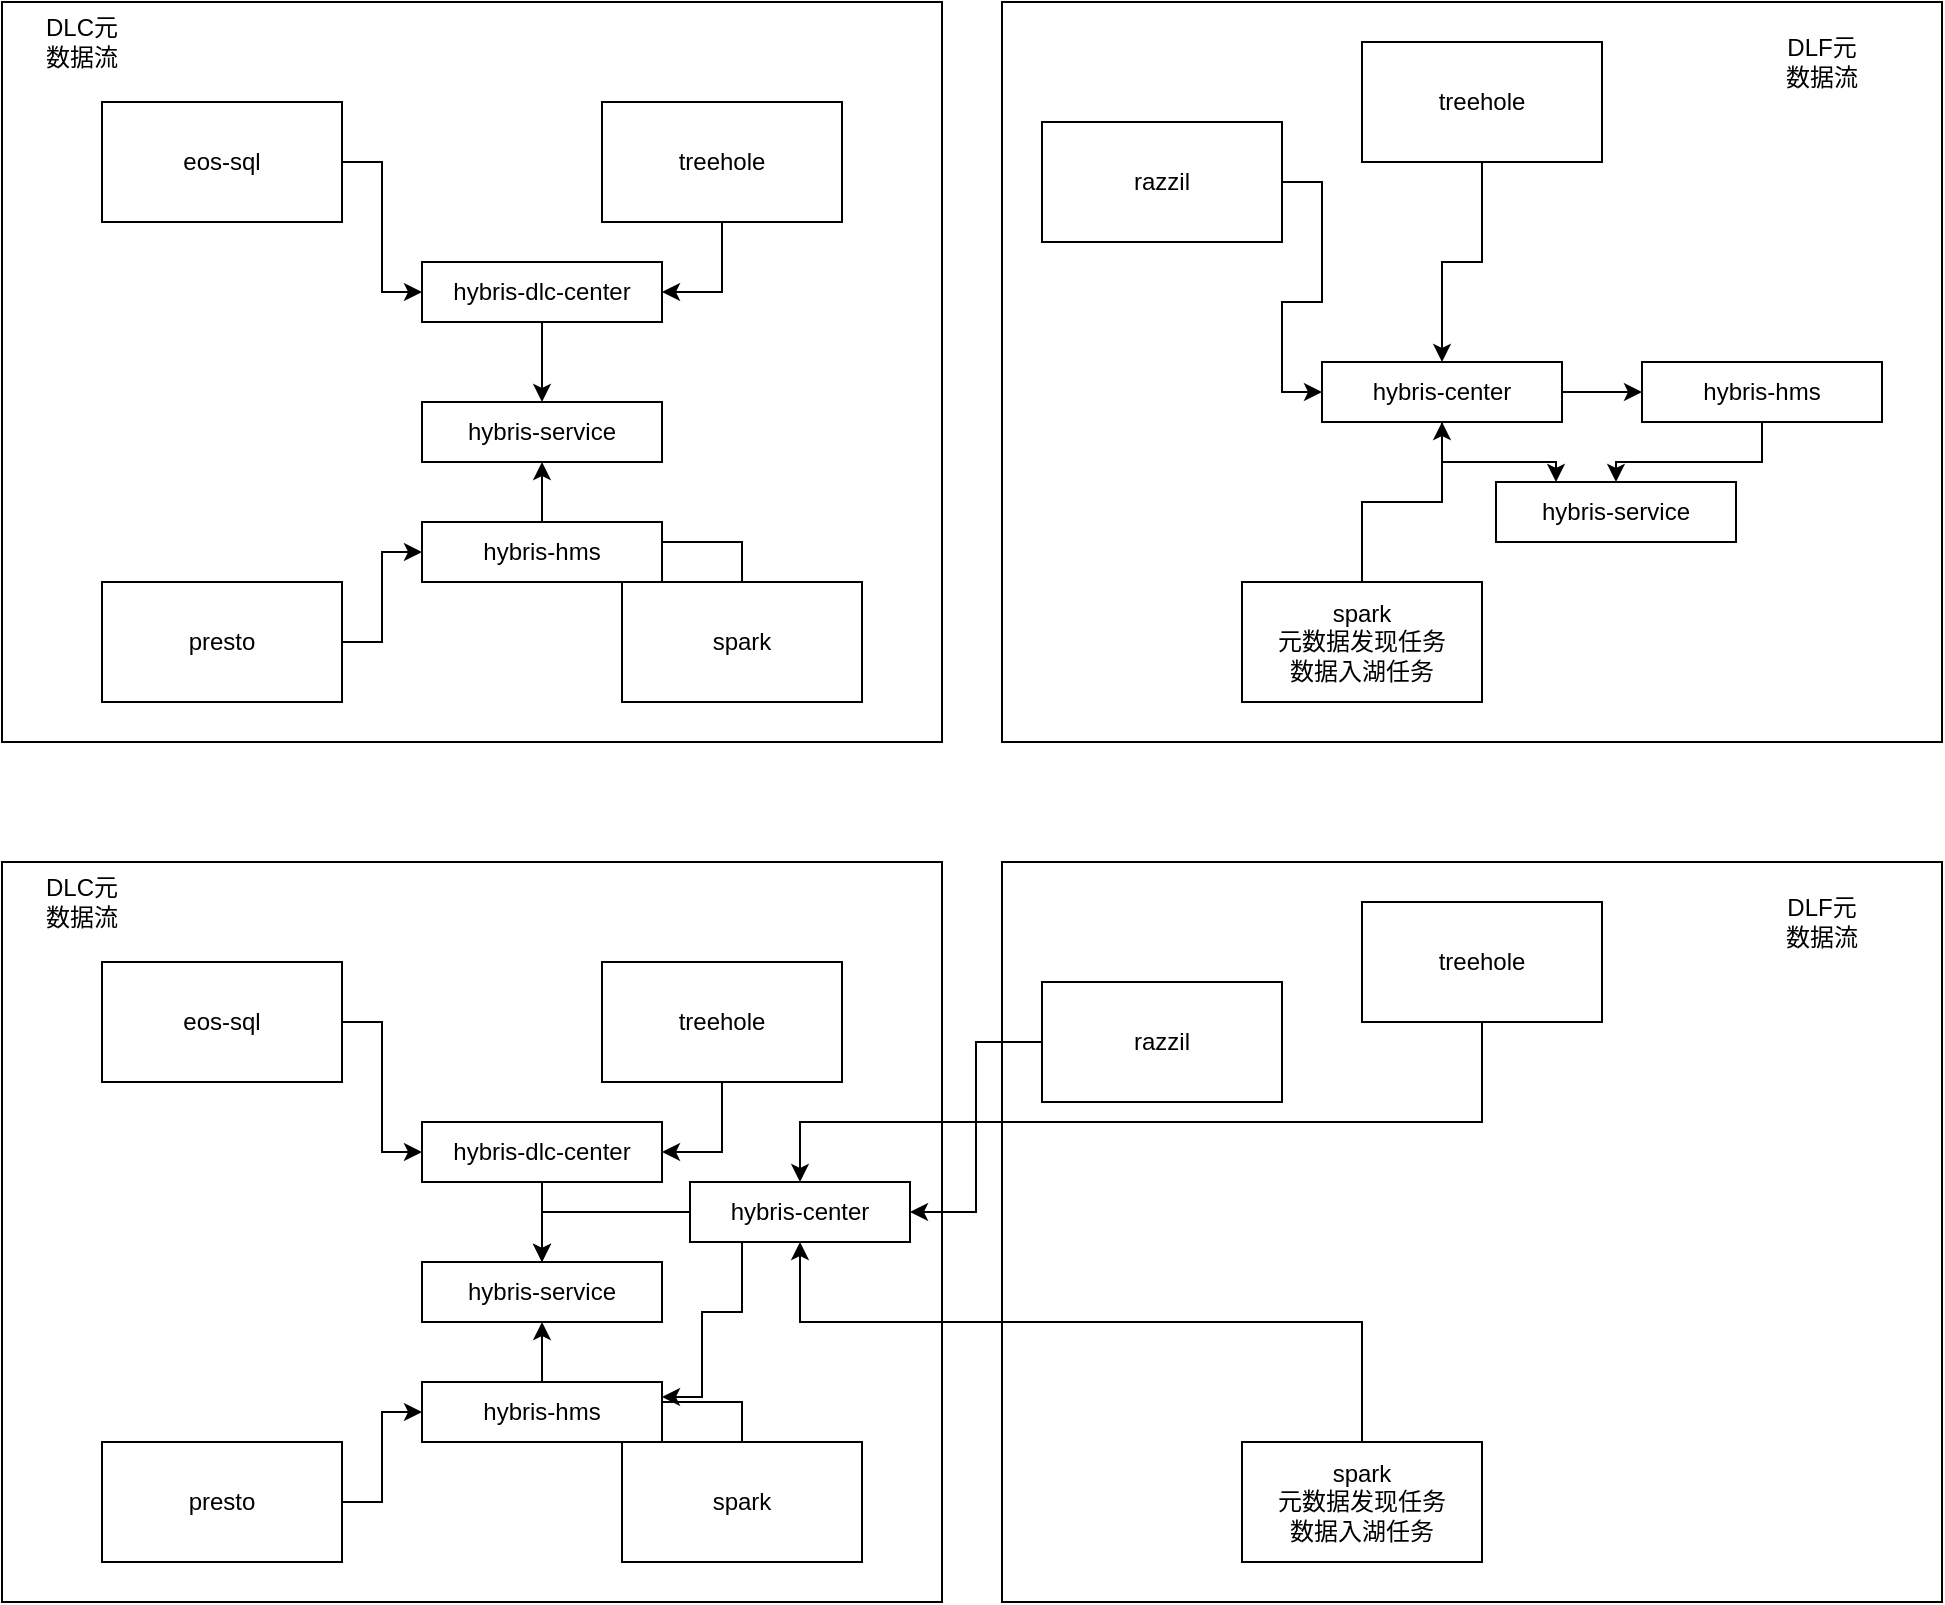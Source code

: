 <mxfile version="14.7.6" type="github">
  <diagram id="2t6IbQ_3Ss9iCih5vvq7" name="Page-1">
    <mxGraphModel dx="2125" dy="774" grid="1" gridSize="10" guides="1" tooltips="1" connect="1" arrows="1" fold="1" page="1" pageScale="1" pageWidth="827" pageHeight="1169" math="0" shadow="0">
      <root>
        <mxCell id="0" />
        <mxCell id="1" parent="0" />
        <mxCell id="fpMx2bpj-IznDV89DZn9-18" value="" style="rounded=0;whiteSpace=wrap;html=1;" vertex="1" parent="1">
          <mxGeometry x="460" y="180" width="470" height="370" as="geometry" />
        </mxCell>
        <mxCell id="fpMx2bpj-IznDV89DZn9-13" value="" style="rounded=0;whiteSpace=wrap;html=1;" vertex="1" parent="1">
          <mxGeometry x="-40" y="180" width="470" height="370" as="geometry" />
        </mxCell>
        <mxCell id="fpMx2bpj-IznDV89DZn9-55" style="edgeStyle=orthogonalEdgeStyle;rounded=0;orthogonalLoop=1;jettySize=auto;html=1;entryX=0.5;entryY=0;entryDx=0;entryDy=0;" edge="1" parent="1" source="fpMx2bpj-IznDV89DZn9-1" target="fpMx2bpj-IznDV89DZn9-52">
          <mxGeometry relative="1" as="geometry" />
        </mxCell>
        <mxCell id="fpMx2bpj-IznDV89DZn9-1" value="hybris-dlc-center" style="rounded=0;whiteSpace=wrap;html=1;" vertex="1" parent="1">
          <mxGeometry x="170" y="310" width="120" height="30" as="geometry" />
        </mxCell>
        <mxCell id="fpMx2bpj-IznDV89DZn9-11" style="edgeStyle=orthogonalEdgeStyle;rounded=0;orthogonalLoop=1;jettySize=auto;html=1;entryX=0;entryY=0.5;entryDx=0;entryDy=0;" edge="1" parent="1" source="fpMx2bpj-IznDV89DZn9-2" target="fpMx2bpj-IznDV89DZn9-1">
          <mxGeometry relative="1" as="geometry" />
        </mxCell>
        <mxCell id="fpMx2bpj-IznDV89DZn9-2" value="eos-sql" style="rounded=0;whiteSpace=wrap;html=1;" vertex="1" parent="1">
          <mxGeometry x="10" y="230" width="120" height="60" as="geometry" />
        </mxCell>
        <mxCell id="fpMx2bpj-IznDV89DZn9-46" style="edgeStyle=orthogonalEdgeStyle;rounded=0;orthogonalLoop=1;jettySize=auto;html=1;entryX=0;entryY=0.5;entryDx=0;entryDy=0;" edge="1" parent="1" source="fpMx2bpj-IznDV89DZn9-3" target="fpMx2bpj-IznDV89DZn9-45">
          <mxGeometry relative="1" as="geometry" />
        </mxCell>
        <mxCell id="fpMx2bpj-IznDV89DZn9-3" value="presto" style="rounded=0;whiteSpace=wrap;html=1;" vertex="1" parent="1">
          <mxGeometry x="10" y="470" width="120" height="60" as="geometry" />
        </mxCell>
        <mxCell id="fpMx2bpj-IznDV89DZn9-48" style="edgeStyle=orthogonalEdgeStyle;rounded=0;orthogonalLoop=1;jettySize=auto;html=1;entryX=1;entryY=0.5;entryDx=0;entryDy=0;" edge="1" parent="1" source="fpMx2bpj-IznDV89DZn9-4" target="fpMx2bpj-IznDV89DZn9-45">
          <mxGeometry relative="1" as="geometry" />
        </mxCell>
        <mxCell id="fpMx2bpj-IznDV89DZn9-4" value="spark" style="rounded=0;whiteSpace=wrap;html=1;" vertex="1" parent="1">
          <mxGeometry x="270" y="470" width="120" height="60" as="geometry" />
        </mxCell>
        <mxCell id="fpMx2bpj-IznDV89DZn9-12" style="edgeStyle=orthogonalEdgeStyle;rounded=0;orthogonalLoop=1;jettySize=auto;html=1;entryX=1;entryY=0.5;entryDx=0;entryDy=0;" edge="1" parent="1" source="fpMx2bpj-IznDV89DZn9-5" target="fpMx2bpj-IznDV89DZn9-1">
          <mxGeometry relative="1" as="geometry" />
        </mxCell>
        <mxCell id="fpMx2bpj-IznDV89DZn9-5" value="treehole" style="rounded=0;whiteSpace=wrap;html=1;" vertex="1" parent="1">
          <mxGeometry x="260" y="230" width="120" height="60" as="geometry" />
        </mxCell>
        <mxCell id="fpMx2bpj-IznDV89DZn9-21" style="edgeStyle=orthogonalEdgeStyle;rounded=0;orthogonalLoop=1;jettySize=auto;html=1;entryX=0;entryY=0.5;entryDx=0;entryDy=0;" edge="1" parent="1" source="fpMx2bpj-IznDV89DZn9-6" target="fpMx2bpj-IznDV89DZn9-8">
          <mxGeometry relative="1" as="geometry" />
        </mxCell>
        <mxCell id="fpMx2bpj-IznDV89DZn9-6" value="razzil" style="rounded=0;whiteSpace=wrap;html=1;" vertex="1" parent="1">
          <mxGeometry x="480" y="240" width="120" height="60" as="geometry" />
        </mxCell>
        <mxCell id="fpMx2bpj-IznDV89DZn9-51" style="edgeStyle=orthogonalEdgeStyle;rounded=0;orthogonalLoop=1;jettySize=auto;html=1;exitX=1;exitY=0.5;exitDx=0;exitDy=0;entryX=0;entryY=0.5;entryDx=0;entryDy=0;" edge="1" parent="1" source="fpMx2bpj-IznDV89DZn9-8" target="fpMx2bpj-IznDV89DZn9-50">
          <mxGeometry relative="1" as="geometry" />
        </mxCell>
        <mxCell id="fpMx2bpj-IznDV89DZn9-59" style="edgeStyle=orthogonalEdgeStyle;rounded=0;orthogonalLoop=1;jettySize=auto;html=1;entryX=0.25;entryY=0;entryDx=0;entryDy=0;" edge="1" parent="1" source="fpMx2bpj-IznDV89DZn9-8" target="fpMx2bpj-IznDV89DZn9-57">
          <mxGeometry relative="1" as="geometry" />
        </mxCell>
        <mxCell id="fpMx2bpj-IznDV89DZn9-8" value="hybris-center" style="rounded=0;whiteSpace=wrap;html=1;" vertex="1" parent="1">
          <mxGeometry x="620" y="360" width="120" height="30" as="geometry" />
        </mxCell>
        <mxCell id="fpMx2bpj-IznDV89DZn9-14" value="DLC元数据流" style="text;html=1;strokeColor=none;fillColor=none;align=center;verticalAlign=middle;whiteSpace=wrap;rounded=0;" vertex="1" parent="1">
          <mxGeometry x="-20" y="190" width="40" height="20" as="geometry" />
        </mxCell>
        <mxCell id="fpMx2bpj-IznDV89DZn9-22" style="edgeStyle=orthogonalEdgeStyle;rounded=0;orthogonalLoop=1;jettySize=auto;html=1;" edge="1" parent="1" source="fpMx2bpj-IznDV89DZn9-17" target="fpMx2bpj-IznDV89DZn9-8">
          <mxGeometry relative="1" as="geometry" />
        </mxCell>
        <mxCell id="fpMx2bpj-IznDV89DZn9-17" value="treehole" style="rounded=0;whiteSpace=wrap;html=1;" vertex="1" parent="1">
          <mxGeometry x="640" y="200" width="120" height="60" as="geometry" />
        </mxCell>
        <mxCell id="fpMx2bpj-IznDV89DZn9-20" style="edgeStyle=orthogonalEdgeStyle;rounded=0;orthogonalLoop=1;jettySize=auto;html=1;entryX=0.5;entryY=1;entryDx=0;entryDy=0;" edge="1" parent="1" source="fpMx2bpj-IznDV89DZn9-19" target="fpMx2bpj-IznDV89DZn9-8">
          <mxGeometry relative="1" as="geometry" />
        </mxCell>
        <mxCell id="fpMx2bpj-IznDV89DZn9-19" value="spark&lt;br&gt;元数据发现任务&lt;br&gt;数据入湖任务" style="rounded=0;whiteSpace=wrap;html=1;" vertex="1" parent="1">
          <mxGeometry x="580" y="470" width="120" height="60" as="geometry" />
        </mxCell>
        <mxCell id="fpMx2bpj-IznDV89DZn9-23" value="DLF元数据流" style="text;html=1;strokeColor=none;fillColor=none;align=center;verticalAlign=middle;whiteSpace=wrap;rounded=0;" vertex="1" parent="1">
          <mxGeometry x="850" y="200" width="40" height="20" as="geometry" />
        </mxCell>
        <mxCell id="fpMx2bpj-IznDV89DZn9-56" style="edgeStyle=orthogonalEdgeStyle;rounded=0;orthogonalLoop=1;jettySize=auto;html=1;" edge="1" parent="1" source="fpMx2bpj-IznDV89DZn9-45" target="fpMx2bpj-IznDV89DZn9-52">
          <mxGeometry relative="1" as="geometry" />
        </mxCell>
        <mxCell id="fpMx2bpj-IznDV89DZn9-45" value="hybris-hms" style="rounded=0;whiteSpace=wrap;html=1;" vertex="1" parent="1">
          <mxGeometry x="170" y="440" width="120" height="30" as="geometry" />
        </mxCell>
        <mxCell id="fpMx2bpj-IznDV89DZn9-58" style="edgeStyle=orthogonalEdgeStyle;rounded=0;orthogonalLoop=1;jettySize=auto;html=1;" edge="1" parent="1" source="fpMx2bpj-IznDV89DZn9-50" target="fpMx2bpj-IznDV89DZn9-57">
          <mxGeometry relative="1" as="geometry" />
        </mxCell>
        <mxCell id="fpMx2bpj-IznDV89DZn9-50" value="hybris-hms" style="rounded=0;whiteSpace=wrap;html=1;" vertex="1" parent="1">
          <mxGeometry x="780" y="360" width="120" height="30" as="geometry" />
        </mxCell>
        <mxCell id="fpMx2bpj-IznDV89DZn9-52" value="hybris-service" style="rounded=0;whiteSpace=wrap;html=1;" vertex="1" parent="1">
          <mxGeometry x="170" y="380" width="120" height="30" as="geometry" />
        </mxCell>
        <mxCell id="fpMx2bpj-IznDV89DZn9-57" value="hybris-service" style="rounded=0;whiteSpace=wrap;html=1;" vertex="1" parent="1">
          <mxGeometry x="707" y="420" width="120" height="30" as="geometry" />
        </mxCell>
        <mxCell id="fpMx2bpj-IznDV89DZn9-61" value="" style="rounded=0;whiteSpace=wrap;html=1;" vertex="1" parent="1">
          <mxGeometry x="460" y="610" width="470" height="370" as="geometry" />
        </mxCell>
        <mxCell id="fpMx2bpj-IznDV89DZn9-62" value="" style="rounded=0;whiteSpace=wrap;html=1;" vertex="1" parent="1">
          <mxGeometry x="-40" y="610" width="470" height="370" as="geometry" />
        </mxCell>
        <mxCell id="fpMx2bpj-IznDV89DZn9-63" style="edgeStyle=orthogonalEdgeStyle;rounded=0;orthogonalLoop=1;jettySize=auto;html=1;entryX=0.5;entryY=0;entryDx=0;entryDy=0;" edge="1" parent="1" source="fpMx2bpj-IznDV89DZn9-64" target="fpMx2bpj-IznDV89DZn9-88">
          <mxGeometry relative="1" as="geometry" />
        </mxCell>
        <mxCell id="fpMx2bpj-IznDV89DZn9-64" value="hybris-dlc-center" style="rounded=0;whiteSpace=wrap;html=1;" vertex="1" parent="1">
          <mxGeometry x="170" y="740" width="120" height="30" as="geometry" />
        </mxCell>
        <mxCell id="fpMx2bpj-IznDV89DZn9-65" style="edgeStyle=orthogonalEdgeStyle;rounded=0;orthogonalLoop=1;jettySize=auto;html=1;entryX=0;entryY=0.5;entryDx=0;entryDy=0;" edge="1" parent="1" source="fpMx2bpj-IznDV89DZn9-66" target="fpMx2bpj-IznDV89DZn9-64">
          <mxGeometry relative="1" as="geometry" />
        </mxCell>
        <mxCell id="fpMx2bpj-IznDV89DZn9-66" value="eos-sql" style="rounded=0;whiteSpace=wrap;html=1;" vertex="1" parent="1">
          <mxGeometry x="10" y="660" width="120" height="60" as="geometry" />
        </mxCell>
        <mxCell id="fpMx2bpj-IznDV89DZn9-67" style="edgeStyle=orthogonalEdgeStyle;rounded=0;orthogonalLoop=1;jettySize=auto;html=1;entryX=0;entryY=0.5;entryDx=0;entryDy=0;" edge="1" parent="1" source="fpMx2bpj-IznDV89DZn9-68" target="fpMx2bpj-IznDV89DZn9-85">
          <mxGeometry relative="1" as="geometry" />
        </mxCell>
        <mxCell id="fpMx2bpj-IznDV89DZn9-68" value="presto" style="rounded=0;whiteSpace=wrap;html=1;" vertex="1" parent="1">
          <mxGeometry x="10" y="900" width="120" height="60" as="geometry" />
        </mxCell>
        <mxCell id="fpMx2bpj-IznDV89DZn9-69" style="edgeStyle=orthogonalEdgeStyle;rounded=0;orthogonalLoop=1;jettySize=auto;html=1;entryX=1;entryY=0.5;entryDx=0;entryDy=0;" edge="1" parent="1" source="fpMx2bpj-IznDV89DZn9-70" target="fpMx2bpj-IznDV89DZn9-85">
          <mxGeometry relative="1" as="geometry" />
        </mxCell>
        <mxCell id="fpMx2bpj-IznDV89DZn9-70" value="spark" style="rounded=0;whiteSpace=wrap;html=1;" vertex="1" parent="1">
          <mxGeometry x="270" y="900" width="120" height="60" as="geometry" />
        </mxCell>
        <mxCell id="fpMx2bpj-IznDV89DZn9-71" style="edgeStyle=orthogonalEdgeStyle;rounded=0;orthogonalLoop=1;jettySize=auto;html=1;entryX=1;entryY=0.5;entryDx=0;entryDy=0;" edge="1" parent="1" source="fpMx2bpj-IznDV89DZn9-72" target="fpMx2bpj-IznDV89DZn9-64">
          <mxGeometry relative="1" as="geometry" />
        </mxCell>
        <mxCell id="fpMx2bpj-IznDV89DZn9-72" value="treehole" style="rounded=0;whiteSpace=wrap;html=1;" vertex="1" parent="1">
          <mxGeometry x="260" y="660" width="120" height="60" as="geometry" />
        </mxCell>
        <mxCell id="fpMx2bpj-IznDV89DZn9-90" style="edgeStyle=orthogonalEdgeStyle;rounded=0;orthogonalLoop=1;jettySize=auto;html=1;entryX=1;entryY=0.5;entryDx=0;entryDy=0;" edge="1" parent="1" source="fpMx2bpj-IznDV89DZn9-74" target="fpMx2bpj-IznDV89DZn9-77">
          <mxGeometry relative="1" as="geometry" />
        </mxCell>
        <mxCell id="fpMx2bpj-IznDV89DZn9-74" value="razzil" style="rounded=0;whiteSpace=wrap;html=1;" vertex="1" parent="1">
          <mxGeometry x="480" y="670" width="120" height="60" as="geometry" />
        </mxCell>
        <mxCell id="fpMx2bpj-IznDV89DZn9-92" style="edgeStyle=orthogonalEdgeStyle;rounded=0;orthogonalLoop=1;jettySize=auto;html=1;exitX=0;exitY=0.5;exitDx=0;exitDy=0;" edge="1" parent="1" source="fpMx2bpj-IznDV89DZn9-77" target="fpMx2bpj-IznDV89DZn9-88">
          <mxGeometry relative="1" as="geometry" />
        </mxCell>
        <mxCell id="fpMx2bpj-IznDV89DZn9-93" style="edgeStyle=orthogonalEdgeStyle;rounded=0;orthogonalLoop=1;jettySize=auto;html=1;entryX=1;entryY=0.25;entryDx=0;entryDy=0;" edge="1" parent="1" source="fpMx2bpj-IznDV89DZn9-77" target="fpMx2bpj-IznDV89DZn9-85">
          <mxGeometry relative="1" as="geometry">
            <Array as="points">
              <mxPoint x="330" y="835" />
              <mxPoint x="310" y="835" />
              <mxPoint x="310" y="878" />
            </Array>
          </mxGeometry>
        </mxCell>
        <mxCell id="fpMx2bpj-IznDV89DZn9-77" value="hybris-center" style="rounded=0;whiteSpace=wrap;html=1;" vertex="1" parent="1">
          <mxGeometry x="304" y="770" width="110" height="30" as="geometry" />
        </mxCell>
        <mxCell id="fpMx2bpj-IznDV89DZn9-78" value="DLC元数据流" style="text;html=1;strokeColor=none;fillColor=none;align=center;verticalAlign=middle;whiteSpace=wrap;rounded=0;" vertex="1" parent="1">
          <mxGeometry x="-20" y="620" width="40" height="20" as="geometry" />
        </mxCell>
        <mxCell id="fpMx2bpj-IznDV89DZn9-79" style="edgeStyle=orthogonalEdgeStyle;rounded=0;orthogonalLoop=1;jettySize=auto;html=1;" edge="1" parent="1" source="fpMx2bpj-IznDV89DZn9-80" target="fpMx2bpj-IznDV89DZn9-77">
          <mxGeometry relative="1" as="geometry">
            <Array as="points">
              <mxPoint x="700" y="740" />
              <mxPoint x="359" y="740" />
            </Array>
          </mxGeometry>
        </mxCell>
        <mxCell id="fpMx2bpj-IznDV89DZn9-80" value="treehole" style="rounded=0;whiteSpace=wrap;html=1;" vertex="1" parent="1">
          <mxGeometry x="640" y="630" width="120" height="60" as="geometry" />
        </mxCell>
        <mxCell id="fpMx2bpj-IznDV89DZn9-91" style="edgeStyle=orthogonalEdgeStyle;rounded=0;orthogonalLoop=1;jettySize=auto;html=1;" edge="1" parent="1" source="fpMx2bpj-IznDV89DZn9-82" target="fpMx2bpj-IznDV89DZn9-77">
          <mxGeometry relative="1" as="geometry">
            <Array as="points">
              <mxPoint x="640" y="840" />
              <mxPoint x="359" y="840" />
            </Array>
          </mxGeometry>
        </mxCell>
        <mxCell id="fpMx2bpj-IznDV89DZn9-82" value="spark&lt;br&gt;元数据发现任务&lt;br&gt;数据入湖任务" style="rounded=0;whiteSpace=wrap;html=1;" vertex="1" parent="1">
          <mxGeometry x="580" y="900" width="120" height="60" as="geometry" />
        </mxCell>
        <mxCell id="fpMx2bpj-IznDV89DZn9-83" value="DLF元数据流" style="text;html=1;strokeColor=none;fillColor=none;align=center;verticalAlign=middle;whiteSpace=wrap;rounded=0;" vertex="1" parent="1">
          <mxGeometry x="850" y="630" width="40" height="20" as="geometry" />
        </mxCell>
        <mxCell id="fpMx2bpj-IznDV89DZn9-84" style="edgeStyle=orthogonalEdgeStyle;rounded=0;orthogonalLoop=1;jettySize=auto;html=1;" edge="1" parent="1" source="fpMx2bpj-IznDV89DZn9-85" target="fpMx2bpj-IznDV89DZn9-88">
          <mxGeometry relative="1" as="geometry" />
        </mxCell>
        <mxCell id="fpMx2bpj-IznDV89DZn9-85" value="hybris-hms" style="rounded=0;whiteSpace=wrap;html=1;" vertex="1" parent="1">
          <mxGeometry x="170" y="870" width="120" height="30" as="geometry" />
        </mxCell>
        <mxCell id="fpMx2bpj-IznDV89DZn9-88" value="hybris-service" style="rounded=0;whiteSpace=wrap;html=1;" vertex="1" parent="1">
          <mxGeometry x="170" y="810" width="120" height="30" as="geometry" />
        </mxCell>
      </root>
    </mxGraphModel>
  </diagram>
</mxfile>
